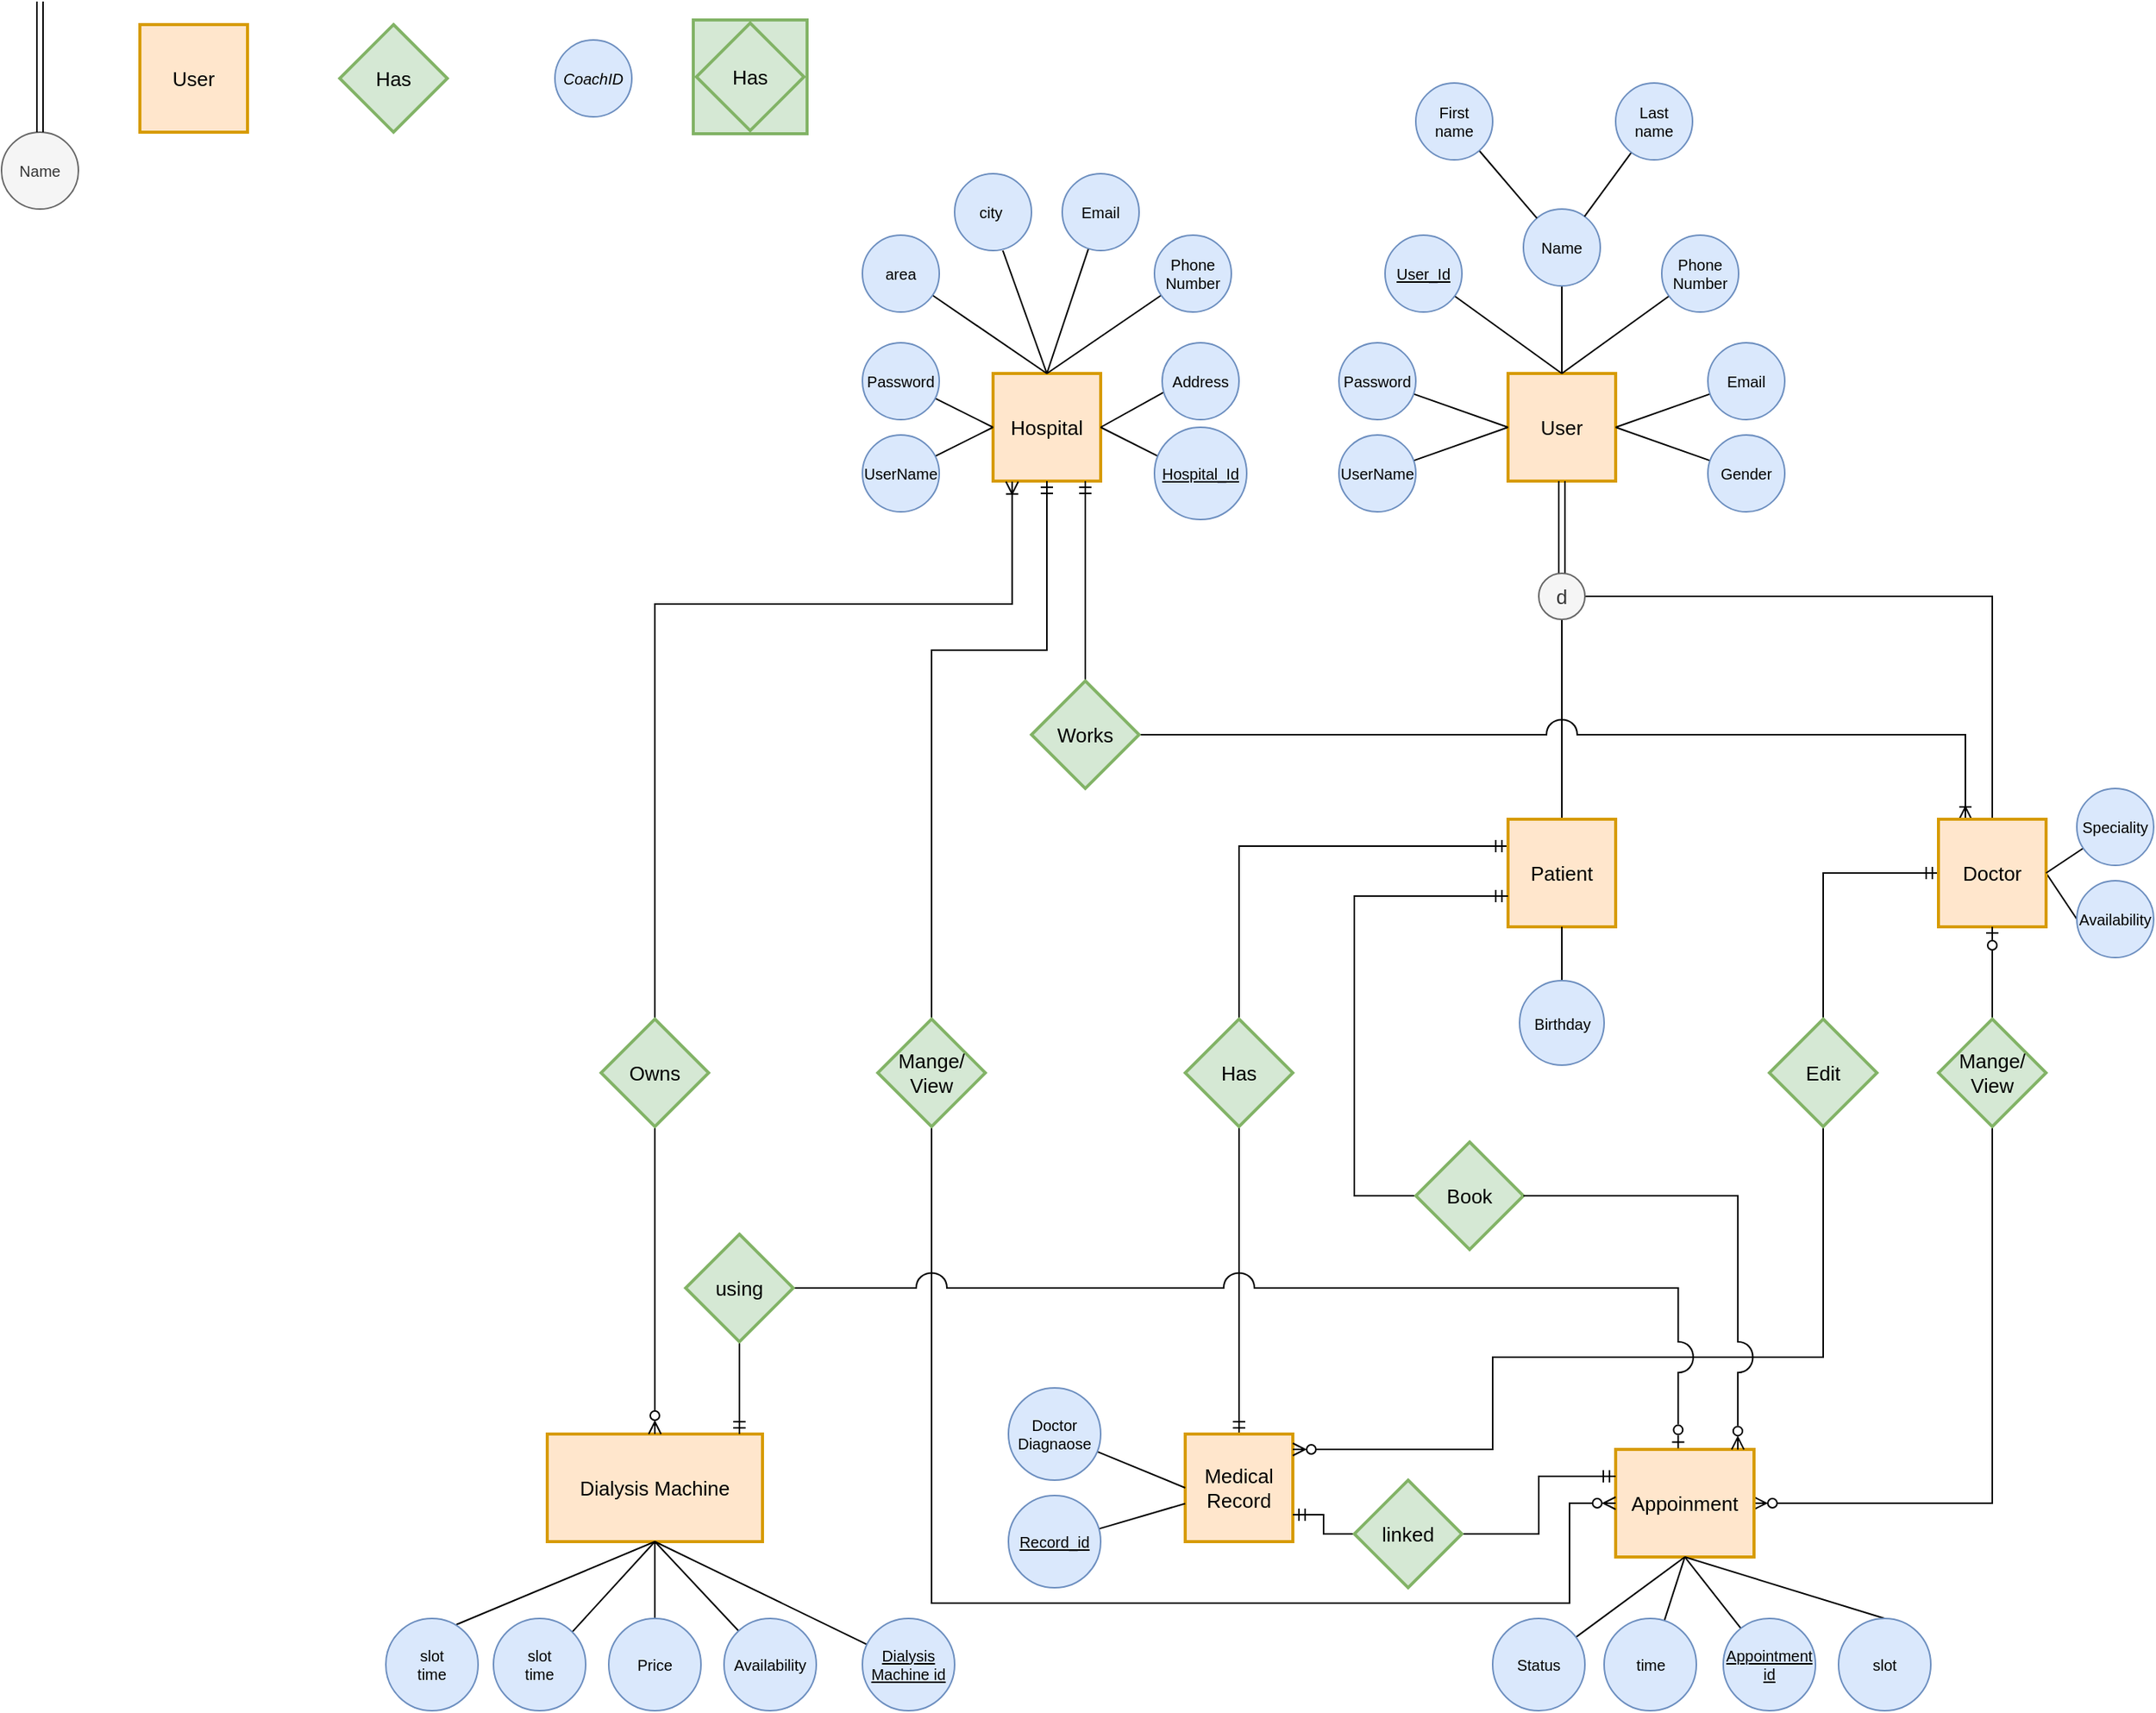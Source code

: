 <mxfile version="21.2.8" type="device">
  <diagram id="fc1f3b67-3c9b-b1b3-7705-706421d27264" name="ERD Habit Tracker app">
    <mxGraphModel dx="1322" dy="835" grid="1" gridSize="10" guides="1" tooltips="1" connect="1" arrows="1" fold="1" page="1" pageScale="1" pageWidth="850" pageHeight="1100" math="0" shadow="0">
      <root>
        <mxCell id="0" />
        <mxCell id="1" parent="0" />
        <mxCell id="j54vr8sCM3AS_-4BOwvj-5" value="Name" style="ellipse;whiteSpace=wrap;html=1;aspect=fixed;fontSize=10;fillColor=#f5f5f5;strokeColor=#666666;fontColor=#333333;" parent="1" vertex="1">
          <mxGeometry x="-830" y="103" width="50" height="50" as="geometry" />
        </mxCell>
        <mxCell id="j54vr8sCM3AS_-4BOwvj-6" value="" style="shape=link;html=1;rounded=0;exitX=0.5;exitY=1;exitDx=0;exitDy=0;" parent="1" target="j54vr8sCM3AS_-4BOwvj-5" edge="1">
          <mxGeometry relative="1" as="geometry">
            <mxPoint x="-805" y="18" as="sourcePoint" />
            <mxPoint x="-630" y="70" as="targetPoint" />
          </mxGeometry>
        </mxCell>
        <mxCell id="j54vr8sCM3AS_-4BOwvj-7" value="User" style="strokeWidth=2;whiteSpace=wrap;html=1;align=center;fontSize=13;fontFamily=Helvetica;fontColor=#000000;strokeColor=#d79b00;fillColor=#ffe6cc;" parent="1" vertex="1">
          <mxGeometry x="-740" y="33" width="70" height="70" as="geometry" />
        </mxCell>
        <mxCell id="j54vr8sCM3AS_-4BOwvj-8" value="Has" style="shape=rhombus;strokeWidth=2;fontSize=13;perimeter=rhombusPerimeter;whiteSpace=wrap;html=1;align=center;fillColor=#d5e8d4;strokeColor=#82b366;" parent="1" vertex="1">
          <mxGeometry x="-610" y="33" width="70" height="70" as="geometry" />
        </mxCell>
        <mxCell id="j54vr8sCM3AS_-4BOwvj-9" value="&lt;i&gt;CoachID&lt;/i&gt;" style="ellipse;whiteSpace=wrap;html=1;aspect=fixed;fontSize=10;fillColor=#dae8fc;strokeColor=#6c8ebf;" parent="1" vertex="1">
          <mxGeometry x="-470" y="43" width="50" height="50" as="geometry" />
        </mxCell>
        <mxCell id="j54vr8sCM3AS_-4BOwvj-12" value="" style="group" parent="1" vertex="1" connectable="0">
          <mxGeometry x="-380" y="30" width="74" height="74" as="geometry" />
        </mxCell>
        <mxCell id="j54vr8sCM3AS_-4BOwvj-13" value="Entity" style="strokeWidth=2;whiteSpace=wrap;html=1;align=center;fontSize=14;fillColor=#d5e8d4;strokeColor=#82b366;" parent="j54vr8sCM3AS_-4BOwvj-12" vertex="1">
          <mxGeometry width="74" height="74" as="geometry" />
        </mxCell>
        <mxCell id="j54vr8sCM3AS_-4BOwvj-14" value="Has" style="shape=rhombus;strokeWidth=2;fontSize=13;perimeter=rhombusPerimeter;whiteSpace=wrap;html=1;align=center;fillColor=#d5e8d4;strokeColor=#82b366;" parent="j54vr8sCM3AS_-4BOwvj-12" vertex="1">
          <mxGeometry x="2" y="2" width="70" height="70" as="geometry" />
        </mxCell>
        <mxCell id="j54vr8sCM3AS_-4BOwvj-15" value="User" style="strokeWidth=2;whiteSpace=wrap;html=1;align=center;fontSize=13;fontFamily=Helvetica;fontColor=#000000;strokeColor=#d79b00;fillColor=#ffe6cc;" parent="1" vertex="1">
          <mxGeometry x="150" y="260" width="70" height="70" as="geometry" />
        </mxCell>
        <mxCell id="j54vr8sCM3AS_-4BOwvj-18" style="rounded=0;orthogonalLoop=1;jettySize=auto;html=1;endArrow=none;endFill=0;entryX=0.5;entryY=0;entryDx=0;entryDy=0;" parent="1" source="j54vr8sCM3AS_-4BOwvj-17" target="j54vr8sCM3AS_-4BOwvj-15" edge="1">
          <mxGeometry relative="1" as="geometry" />
        </mxCell>
        <mxCell id="j54vr8sCM3AS_-4BOwvj-17" value="&lt;u&gt;User_Id&lt;/u&gt;" style="ellipse;whiteSpace=wrap;html=1;aspect=fixed;fontSize=10;fillColor=#dae8fc;strokeColor=#6c8ebf;" parent="1" vertex="1">
          <mxGeometry x="70" y="170" width="50" height="50" as="geometry" />
        </mxCell>
        <mxCell id="j54vr8sCM3AS_-4BOwvj-29" style="rounded=0;orthogonalLoop=1;jettySize=auto;html=1;endArrow=none;endFill=0;entryX=0.5;entryY=0;entryDx=0;entryDy=0;" parent="1" source="j54vr8sCM3AS_-4BOwvj-20" target="j54vr8sCM3AS_-4BOwvj-15" edge="1">
          <mxGeometry relative="1" as="geometry">
            <mxPoint x="190" y="250" as="targetPoint" />
          </mxGeometry>
        </mxCell>
        <mxCell id="j54vr8sCM3AS_-4BOwvj-20" value="Phone Number" style="ellipse;whiteSpace=wrap;html=1;aspect=fixed;fontSize=10;fillColor=#dae8fc;strokeColor=#6c8ebf;" parent="1" vertex="1">
          <mxGeometry x="250" y="170" width="50" height="50" as="geometry" />
        </mxCell>
        <mxCell id="j54vr8sCM3AS_-4BOwvj-26" style="rounded=0;orthogonalLoop=1;jettySize=auto;html=1;endArrow=none;endFill=0;" parent="1" source="j54vr8sCM3AS_-4BOwvj-22" target="j54vr8sCM3AS_-4BOwvj-15" edge="1">
          <mxGeometry relative="1" as="geometry" />
        </mxCell>
        <mxCell id="j54vr8sCM3AS_-4BOwvj-22" value="Name" style="ellipse;whiteSpace=wrap;html=1;aspect=fixed;fontSize=10;fillColor=#dae8fc;strokeColor=#6c8ebf;" parent="1" vertex="1">
          <mxGeometry x="160" y="153" width="50" height="50" as="geometry" />
        </mxCell>
        <mxCell id="j54vr8sCM3AS_-4BOwvj-27" style="rounded=0;orthogonalLoop=1;jettySize=auto;html=1;endArrow=none;endFill=0;" parent="1" source="j54vr8sCM3AS_-4BOwvj-24" target="j54vr8sCM3AS_-4BOwvj-22" edge="1">
          <mxGeometry relative="1" as="geometry" />
        </mxCell>
        <mxCell id="j54vr8sCM3AS_-4BOwvj-24" value="Last&lt;br&gt;name" style="ellipse;whiteSpace=wrap;html=1;aspect=fixed;fontSize=10;fillColor=#dae8fc;strokeColor=#6c8ebf;" parent="1" vertex="1">
          <mxGeometry x="220" y="71" width="50" height="50" as="geometry" />
        </mxCell>
        <mxCell id="j54vr8sCM3AS_-4BOwvj-28" style="rounded=0;orthogonalLoop=1;jettySize=auto;html=1;endArrow=none;endFill=0;" parent="1" source="j54vr8sCM3AS_-4BOwvj-25" target="j54vr8sCM3AS_-4BOwvj-22" edge="1">
          <mxGeometry relative="1" as="geometry" />
        </mxCell>
        <mxCell id="j54vr8sCM3AS_-4BOwvj-25" value="First &lt;br&gt;name" style="ellipse;whiteSpace=wrap;html=1;aspect=fixed;fontSize=10;fillColor=#dae8fc;strokeColor=#6c8ebf;" parent="1" vertex="1">
          <mxGeometry x="90" y="71" width="50" height="50" as="geometry" />
        </mxCell>
        <mxCell id="j54vr8sCM3AS_-4BOwvj-30" style="rounded=0;orthogonalLoop=1;jettySize=auto;html=1;endArrow=none;endFill=0;entryX=1;entryY=0.5;entryDx=0;entryDy=0;" parent="1" source="j54vr8sCM3AS_-4BOwvj-31" target="j54vr8sCM3AS_-4BOwvj-15" edge="1">
          <mxGeometry relative="1" as="geometry">
            <mxPoint x="227" y="270" as="targetPoint" />
          </mxGeometry>
        </mxCell>
        <mxCell id="j54vr8sCM3AS_-4BOwvj-31" value="Email" style="ellipse;whiteSpace=wrap;html=1;aspect=fixed;fontSize=10;fillColor=#dae8fc;strokeColor=#6c8ebf;" parent="1" vertex="1">
          <mxGeometry x="280" y="240" width="50" height="50" as="geometry" />
        </mxCell>
        <mxCell id="j54vr8sCM3AS_-4BOwvj-33" style="edgeStyle=orthogonalEdgeStyle;rounded=0;orthogonalLoop=1;jettySize=auto;html=1;endArrow=none;endFill=0;shape=link;" parent="1" source="j54vr8sCM3AS_-4BOwvj-32" target="j54vr8sCM3AS_-4BOwvj-15" edge="1">
          <mxGeometry relative="1" as="geometry" />
        </mxCell>
        <mxCell id="j54vr8sCM3AS_-4BOwvj-41" style="edgeStyle=orthogonalEdgeStyle;rounded=0;orthogonalLoop=1;jettySize=auto;html=1;entryX=0.5;entryY=0;entryDx=0;entryDy=0;endArrow=none;endFill=0;" parent="1" source="j54vr8sCM3AS_-4BOwvj-32" target="j54vr8sCM3AS_-4BOwvj-36" edge="1">
          <mxGeometry relative="1" as="geometry" />
        </mxCell>
        <mxCell id="j54vr8sCM3AS_-4BOwvj-42" style="edgeStyle=orthogonalEdgeStyle;rounded=0;orthogonalLoop=1;jettySize=auto;html=1;entryX=0.5;entryY=0;entryDx=0;entryDy=0;endArrow=none;endFill=0;" parent="1" source="j54vr8sCM3AS_-4BOwvj-32" target="j54vr8sCM3AS_-4BOwvj-35" edge="1">
          <mxGeometry relative="1" as="geometry" />
        </mxCell>
        <mxCell id="j54vr8sCM3AS_-4BOwvj-32" value="&lt;font style=&quot;font-size: 13px;&quot;&gt;d&lt;/font&gt;" style="ellipse;whiteSpace=wrap;html=1;aspect=fixed;fontSize=10;fillColor=#f5f5f5;strokeColor=#666666;fontColor=#333333;" parent="1" vertex="1">
          <mxGeometry x="170" y="390" width="30" height="30" as="geometry" />
        </mxCell>
        <mxCell id="j54vr8sCM3AS_-4BOwvj-34" value="Hospital" style="strokeWidth=2;whiteSpace=wrap;html=1;align=center;fontSize=13;fontFamily=Helvetica;fontColor=#000000;strokeColor=#d79b00;fillColor=#ffe6cc;" parent="1" vertex="1">
          <mxGeometry x="-185" y="260" width="70" height="70" as="geometry" />
        </mxCell>
        <mxCell id="j54vr8sCM3AS_-4BOwvj-123" style="edgeStyle=orthogonalEdgeStyle;rounded=0;orthogonalLoop=1;jettySize=auto;html=1;entryX=0.5;entryY=0;entryDx=0;entryDy=0;endArrow=none;endFill=0;startArrow=ERmandOne;startFill=0;" parent="1" source="j54vr8sCM3AS_-4BOwvj-35" target="j54vr8sCM3AS_-4BOwvj-119" edge="1">
          <mxGeometry relative="1" as="geometry" />
        </mxCell>
        <mxCell id="j54vr8sCM3AS_-4BOwvj-141" style="edgeStyle=orthogonalEdgeStyle;rounded=0;orthogonalLoop=1;jettySize=auto;html=1;exitX=0.25;exitY=0;exitDx=0;exitDy=0;entryX=1;entryY=0.5;entryDx=0;entryDy=0;endArrow=none;endFill=0;startArrow=ERoneToMany;startFill=0;jumpSize=20;jumpStyle=arc;" parent="1" source="j54vr8sCM3AS_-4BOwvj-35" target="j54vr8sCM3AS_-4BOwvj-129" edge="1">
          <mxGeometry relative="1" as="geometry">
            <mxPoint x="-240" y="505" as="targetPoint" />
            <Array as="points">
              <mxPoint x="448" y="495" />
            </Array>
          </mxGeometry>
        </mxCell>
        <mxCell id="EyjTof-p0_s5qoq8Op2--2" style="rounded=0;orthogonalLoop=1;jettySize=auto;html=1;exitX=1;exitY=0.5;exitDx=0;exitDy=0;entryX=0;entryY=0.5;entryDx=0;entryDy=0;endArrow=none;endFill=0;" edge="1" parent="1" source="j54vr8sCM3AS_-4BOwvj-35" target="EyjTof-p0_s5qoq8Op2--1">
          <mxGeometry relative="1" as="geometry" />
        </mxCell>
        <mxCell id="j54vr8sCM3AS_-4BOwvj-35" value="Doctor" style="strokeWidth=2;whiteSpace=wrap;html=1;align=center;fontSize=13;fontFamily=Helvetica;fontColor=#000000;strokeColor=#d79b00;fillColor=#ffe6cc;" parent="1" vertex="1">
          <mxGeometry x="430" y="550" width="70" height="70" as="geometry" />
        </mxCell>
        <mxCell id="j54vr8sCM3AS_-4BOwvj-76" style="edgeStyle=orthogonalEdgeStyle;rounded=0;orthogonalLoop=1;jettySize=auto;html=1;entryX=0.5;entryY=0;entryDx=0;entryDy=0;startArrow=ERmandOne;startFill=0;endArrow=none;endFill=0;jumpSize=9;exitX=0;exitY=0.25;exitDx=0;exitDy=0;" parent="1" source="j54vr8sCM3AS_-4BOwvj-36" target="j54vr8sCM3AS_-4BOwvj-62" edge="1">
          <mxGeometry relative="1" as="geometry" />
        </mxCell>
        <mxCell id="j54vr8sCM3AS_-4BOwvj-36" value="Patient" style="strokeWidth=2;whiteSpace=wrap;html=1;align=center;fontSize=13;fontFamily=Helvetica;fontColor=#000000;strokeColor=#d79b00;fillColor=#ffe6cc;" parent="1" vertex="1">
          <mxGeometry x="150" y="550" width="70" height="70" as="geometry" />
        </mxCell>
        <mxCell id="GgUCLowPB-rWNKc8fll5-7" style="rounded=0;orthogonalLoop=1;jettySize=auto;html=1;entryX=1;entryY=0.5;entryDx=0;entryDy=0;endArrow=none;endFill=0;" parent="1" target="j54vr8sCM3AS_-4BOwvj-34" edge="1">
          <mxGeometry relative="1" as="geometry">
            <mxPoint x="-77.431" y="313.962" as="sourcePoint" />
          </mxGeometry>
        </mxCell>
        <mxCell id="GgUCLowPB-rWNKc8fll5-8" style="rounded=0;orthogonalLoop=1;jettySize=auto;html=1;entryX=1;entryY=0.5;entryDx=0;entryDy=0;endArrow=none;endFill=0;exitX=0.1;exitY=0.6;exitDx=0;exitDy=0;exitPerimeter=0;" parent="1" source="kqjBh0B1r9YaiWJz7lT--20" target="j54vr8sCM3AS_-4BOwvj-34" edge="1">
          <mxGeometry relative="1" as="geometry">
            <mxPoint x="-81.047" y="274.884" as="sourcePoint" />
          </mxGeometry>
        </mxCell>
        <mxCell id="j54vr8sCM3AS_-4BOwvj-53" style="rounded=0;orthogonalLoop=1;jettySize=auto;html=1;entryX=0.5;entryY=1;entryDx=0;entryDy=0;endArrow=none;endFill=0;" parent="1" source="j54vr8sCM3AS_-4BOwvj-49" target="j54vr8sCM3AS_-4BOwvj-36" edge="1">
          <mxGeometry relative="1" as="geometry" />
        </mxCell>
        <mxCell id="j54vr8sCM3AS_-4BOwvj-49" value="Birthday" style="ellipse;whiteSpace=wrap;html=1;aspect=fixed;fontSize=10;fillColor=#dae8fc;strokeColor=#6c8ebf;" parent="1" vertex="1">
          <mxGeometry x="157.5" y="655" width="55" height="55" as="geometry" />
        </mxCell>
        <mxCell id="j54vr8sCM3AS_-4BOwvj-58" style="rounded=0;orthogonalLoop=1;jettySize=auto;html=1;entryX=1;entryY=0.5;entryDx=0;entryDy=0;endArrow=none;endFill=0;" parent="1" source="j54vr8sCM3AS_-4BOwvj-57" target="j54vr8sCM3AS_-4BOwvj-35" edge="1">
          <mxGeometry relative="1" as="geometry" />
        </mxCell>
        <mxCell id="j54vr8sCM3AS_-4BOwvj-57" value="Speciality" style="ellipse;whiteSpace=wrap;html=1;aspect=fixed;fontSize=10;fillColor=#dae8fc;strokeColor=#6c8ebf;" parent="1" vertex="1">
          <mxGeometry x="520" y="530" width="50" height="50" as="geometry" />
        </mxCell>
        <mxCell id="j54vr8sCM3AS_-4BOwvj-68" style="edgeStyle=orthogonalEdgeStyle;rounded=0;orthogonalLoop=1;jettySize=auto;html=1;entryX=0.5;entryY=0;entryDx=0;entryDy=0;startArrow=none;startFill=0;endArrow=ERmandOne;endFill=0;" parent="1" source="j54vr8sCM3AS_-4BOwvj-62" target="j54vr8sCM3AS_-4BOwvj-63" edge="1">
          <mxGeometry relative="1" as="geometry" />
        </mxCell>
        <mxCell id="j54vr8sCM3AS_-4BOwvj-62" value="Has" style="shape=rhombus;strokeWidth=2;fontSize=13;perimeter=rhombusPerimeter;whiteSpace=wrap;html=1;align=center;fillColor=#d5e8d4;strokeColor=#82b366;" parent="1" vertex="1">
          <mxGeometry x="-60" y="680" width="70" height="70" as="geometry" />
        </mxCell>
        <mxCell id="j54vr8sCM3AS_-4BOwvj-63" value="Medical Record" style="strokeWidth=2;whiteSpace=wrap;html=1;align=center;fontSize=13;fontFamily=Helvetica;fontColor=#000000;strokeColor=#d79b00;fillColor=#ffe6cc;" parent="1" vertex="1">
          <mxGeometry x="-60" y="950" width="70" height="70" as="geometry" />
        </mxCell>
        <mxCell id="j54vr8sCM3AS_-4BOwvj-81" style="rounded=0;orthogonalLoop=1;jettySize=auto;html=1;endArrow=none;endFill=0;" parent="1" source="j54vr8sCM3AS_-4BOwvj-78" target="j54vr8sCM3AS_-4BOwvj-63" edge="1">
          <mxGeometry relative="1" as="geometry" />
        </mxCell>
        <mxCell id="j54vr8sCM3AS_-4BOwvj-78" value="&lt;u&gt;Record_id&lt;/u&gt;" style="ellipse;whiteSpace=wrap;html=1;aspect=fixed;fontSize=10;fillColor=#dae8fc;strokeColor=#6c8ebf;" parent="1" vertex="1">
          <mxGeometry x="-175" y="990" width="60" height="60" as="geometry" />
        </mxCell>
        <mxCell id="j54vr8sCM3AS_-4BOwvj-86" style="edgeStyle=orthogonalEdgeStyle;rounded=0;orthogonalLoop=1;jettySize=auto;html=1;entryX=0.5;entryY=1;entryDx=0;entryDy=0;endArrow=ERzeroToOne;endFill=0;" parent="1" source="j54vr8sCM3AS_-4BOwvj-84" target="j54vr8sCM3AS_-4BOwvj-35" edge="1">
          <mxGeometry relative="1" as="geometry" />
        </mxCell>
        <mxCell id="j54vr8sCM3AS_-4BOwvj-127" style="edgeStyle=orthogonalEdgeStyle;rounded=0;orthogonalLoop=1;jettySize=auto;html=1;entryX=1;entryY=0.5;entryDx=0;entryDy=0;endArrow=ERzeroToMany;endFill=0;" parent="1" source="j54vr8sCM3AS_-4BOwvj-84" target="j54vr8sCM3AS_-4BOwvj-94" edge="1">
          <mxGeometry relative="1" as="geometry">
            <mxPoint x="465" y="1020" as="targetPoint" />
            <Array as="points">
              <mxPoint x="465" y="995" />
            </Array>
          </mxGeometry>
        </mxCell>
        <mxCell id="j54vr8sCM3AS_-4BOwvj-84" value="Mange/&lt;br&gt;View" style="shape=rhombus;strokeWidth=2;fontSize=13;perimeter=rhombusPerimeter;whiteSpace=wrap;html=1;align=center;fillColor=#d5e8d4;strokeColor=#82b366;" parent="1" vertex="1">
          <mxGeometry x="430" y="680" width="70" height="70" as="geometry" />
        </mxCell>
        <mxCell id="j54vr8sCM3AS_-4BOwvj-90" style="edgeStyle=orthogonalEdgeStyle;rounded=0;orthogonalLoop=1;jettySize=auto;html=1;entryX=0;entryY=0.714;entryDx=0;entryDy=0;entryPerimeter=0;endArrow=ERmandOne;endFill=0;exitX=0;exitY=0.5;exitDx=0;exitDy=0;" parent="1" source="j54vr8sCM3AS_-4BOwvj-88" target="j54vr8sCM3AS_-4BOwvj-36" edge="1">
          <mxGeometry relative="1" as="geometry">
            <mxPoint x="40" y="600" as="targetPoint" />
            <Array as="points">
              <mxPoint x="50" y="795" />
              <mxPoint x="50" y="600" />
            </Array>
          </mxGeometry>
        </mxCell>
        <mxCell id="j54vr8sCM3AS_-4BOwvj-88" value="Book" style="shape=rhombus;strokeWidth=2;fontSize=13;perimeter=rhombusPerimeter;whiteSpace=wrap;html=1;align=center;fillColor=#d5e8d4;strokeColor=#82b366;" parent="1" vertex="1">
          <mxGeometry x="90" y="760" width="70" height="70" as="geometry" />
        </mxCell>
        <mxCell id="j54vr8sCM3AS_-4BOwvj-94" value="Appoinment" style="strokeWidth=2;whiteSpace=wrap;html=1;align=center;fontSize=13;fontFamily=Helvetica;fontColor=#000000;strokeColor=#d79b00;fillColor=#ffe6cc;" parent="1" vertex="1">
          <mxGeometry x="220" y="960" width="90" height="70" as="geometry" />
        </mxCell>
        <mxCell id="j54vr8sCM3AS_-4BOwvj-105" style="rounded=0;orthogonalLoop=1;jettySize=auto;html=1;entryX=0.5;entryY=1;entryDx=0;entryDy=0;endArrow=none;endFill=0;" parent="1" source="j54vr8sCM3AS_-4BOwvj-95" target="j54vr8sCM3AS_-4BOwvj-94" edge="1">
          <mxGeometry relative="1" as="geometry" />
        </mxCell>
        <mxCell id="j54vr8sCM3AS_-4BOwvj-95" value="Status" style="ellipse;whiteSpace=wrap;html=1;aspect=fixed;fontSize=10;fillColor=#dae8fc;strokeColor=#6c8ebf;" parent="1" vertex="1">
          <mxGeometry x="140" y="1070" width="60" height="60" as="geometry" />
        </mxCell>
        <mxCell id="j54vr8sCM3AS_-4BOwvj-104" style="rounded=0;orthogonalLoop=1;jettySize=auto;html=1;endArrow=none;endFill=0;entryX=0.5;entryY=1;entryDx=0;entryDy=0;" parent="1" source="j54vr8sCM3AS_-4BOwvj-99" target="j54vr8sCM3AS_-4BOwvj-94" edge="1">
          <mxGeometry relative="1" as="geometry" />
        </mxCell>
        <mxCell id="j54vr8sCM3AS_-4BOwvj-99" value="time" style="ellipse;whiteSpace=wrap;html=1;aspect=fixed;fontSize=10;fillColor=#dae8fc;strokeColor=#6c8ebf;" parent="1" vertex="1">
          <mxGeometry x="212.5" y="1070" width="60" height="60" as="geometry" />
        </mxCell>
        <mxCell id="j54vr8sCM3AS_-4BOwvj-103" style="rounded=0;orthogonalLoop=1;jettySize=auto;html=1;entryX=0.5;entryY=1;entryDx=0;entryDy=0;endArrow=none;endFill=0;" parent="1" source="j54vr8sCM3AS_-4BOwvj-100" target="j54vr8sCM3AS_-4BOwvj-94" edge="1">
          <mxGeometry relative="1" as="geometry" />
        </mxCell>
        <mxCell id="j54vr8sCM3AS_-4BOwvj-100" value="&lt;u&gt;Appointment&lt;br&gt;id&lt;/u&gt;" style="ellipse;whiteSpace=wrap;html=1;aspect=fixed;fontSize=10;fillColor=#dae8fc;strokeColor=#6c8ebf;" parent="1" vertex="1">
          <mxGeometry x="290" y="1070" width="60" height="60" as="geometry" />
        </mxCell>
        <mxCell id="j54vr8sCM3AS_-4BOwvj-106" value="Dialysis Machine" style="strokeWidth=2;whiteSpace=wrap;html=1;align=center;fontSize=13;fontFamily=Helvetica;fontColor=#000000;strokeColor=#d79b00;fillColor=#ffe6cc;" parent="1" vertex="1">
          <mxGeometry x="-475" y="950" width="140" height="70" as="geometry" />
        </mxCell>
        <mxCell id="j54vr8sCM3AS_-4BOwvj-108" style="edgeStyle=orthogonalEdgeStyle;rounded=0;orthogonalLoop=1;jettySize=auto;html=1;endArrow=ERoneToMany;endFill=0;elbow=vertical;entryX=0.177;entryY=1.005;entryDx=0;entryDy=0;exitX=0.5;exitY=0;exitDx=0;exitDy=0;entryPerimeter=0;" parent="1" source="j54vr8sCM3AS_-4BOwvj-107" target="j54vr8sCM3AS_-4BOwvj-34" edge="1">
          <mxGeometry relative="1" as="geometry">
            <Array as="points">
              <mxPoint x="-405" y="410" />
              <mxPoint x="-173" y="410" />
            </Array>
            <mxPoint x="-220" y="295" as="targetPoint" />
            <mxPoint x="-410" y="570" as="sourcePoint" />
          </mxGeometry>
        </mxCell>
        <mxCell id="j54vr8sCM3AS_-4BOwvj-109" style="edgeStyle=orthogonalEdgeStyle;rounded=0;orthogonalLoop=1;jettySize=auto;html=1;endArrow=ERzeroToMany;endFill=0;" parent="1" source="j54vr8sCM3AS_-4BOwvj-107" target="j54vr8sCM3AS_-4BOwvj-106" edge="1">
          <mxGeometry relative="1" as="geometry" />
        </mxCell>
        <mxCell id="j54vr8sCM3AS_-4BOwvj-107" value="Owns" style="shape=rhombus;strokeWidth=2;fontSize=13;perimeter=rhombusPerimeter;whiteSpace=wrap;html=1;align=center;fillColor=#d5e8d4;strokeColor=#82b366;" parent="1" vertex="1">
          <mxGeometry x="-440" y="680" width="70" height="70" as="geometry" />
        </mxCell>
        <mxCell id="j54vr8sCM3AS_-4BOwvj-115" style="rounded=0;orthogonalLoop=1;jettySize=auto;html=1;entryX=0.5;entryY=1;entryDx=0;entryDy=0;endArrow=none;endFill=0;" parent="1" source="j54vr8sCM3AS_-4BOwvj-110" target="j54vr8sCM3AS_-4BOwvj-106" edge="1">
          <mxGeometry relative="1" as="geometry" />
        </mxCell>
        <mxCell id="j54vr8sCM3AS_-4BOwvj-110" value="Price" style="ellipse;whiteSpace=wrap;html=1;aspect=fixed;fontSize=10;fillColor=#dae8fc;strokeColor=#6c8ebf;" parent="1" vertex="1">
          <mxGeometry x="-435" y="1070" width="60" height="60" as="geometry" />
        </mxCell>
        <mxCell id="j54vr8sCM3AS_-4BOwvj-116" style="rounded=0;orthogonalLoop=1;jettySize=auto;html=1;entryX=0.5;entryY=1;entryDx=0;entryDy=0;endArrow=none;endFill=0;" parent="1" source="j54vr8sCM3AS_-4BOwvj-111" target="j54vr8sCM3AS_-4BOwvj-106" edge="1">
          <mxGeometry relative="1" as="geometry" />
        </mxCell>
        <mxCell id="j54vr8sCM3AS_-4BOwvj-111" value="Availability" style="ellipse;whiteSpace=wrap;html=1;aspect=fixed;fontSize=10;fillColor=#dae8fc;strokeColor=#6c8ebf;" parent="1" vertex="1">
          <mxGeometry x="-360" y="1070" width="60" height="60" as="geometry" />
        </mxCell>
        <mxCell id="j54vr8sCM3AS_-4BOwvj-117" style="rounded=0;orthogonalLoop=1;jettySize=auto;html=1;entryX=0.5;entryY=1;entryDx=0;entryDy=0;endArrow=none;endFill=0;" parent="1" source="j54vr8sCM3AS_-4BOwvj-113" target="j54vr8sCM3AS_-4BOwvj-106" edge="1">
          <mxGeometry relative="1" as="geometry" />
        </mxCell>
        <mxCell id="j54vr8sCM3AS_-4BOwvj-113" value="&lt;u&gt;Dialysis&lt;br&gt;Machine id&lt;/u&gt;" style="ellipse;whiteSpace=wrap;html=1;aspect=fixed;fontSize=10;fillColor=#dae8fc;strokeColor=#6c8ebf;" parent="1" vertex="1">
          <mxGeometry x="-270" y="1070" width="60" height="60" as="geometry" />
        </mxCell>
        <mxCell id="j54vr8sCM3AS_-4BOwvj-125" style="edgeStyle=orthogonalEdgeStyle;rounded=0;orthogonalLoop=1;jettySize=auto;html=1;jumpStyle=arc;jumpSize=20;endArrow=ERzeroToMany;endFill=0;" parent="1" source="j54vr8sCM3AS_-4BOwvj-119" target="j54vr8sCM3AS_-4BOwvj-63" edge="1">
          <mxGeometry relative="1" as="geometry">
            <Array as="points">
              <mxPoint x="355" y="900" />
              <mxPoint x="140" y="900" />
              <mxPoint x="140" y="960" />
            </Array>
          </mxGeometry>
        </mxCell>
        <mxCell id="j54vr8sCM3AS_-4BOwvj-119" value="Edit" style="shape=rhombus;strokeWidth=2;fontSize=13;perimeter=rhombusPerimeter;whiteSpace=wrap;html=1;align=center;fillColor=#d5e8d4;strokeColor=#82b366;" parent="1" vertex="1">
          <mxGeometry x="320" y="680" width="70" height="70" as="geometry" />
        </mxCell>
        <mxCell id="GgUCLowPB-rWNKc8fll5-6" style="edgeStyle=orthogonalEdgeStyle;rounded=0;orthogonalLoop=1;jettySize=auto;html=1;endArrow=ERmandOne;endFill=0;" parent="1" source="j54vr8sCM3AS_-4BOwvj-129" edge="1">
          <mxGeometry relative="1" as="geometry">
            <mxPoint x="-125" y="330" as="targetPoint" />
          </mxGeometry>
        </mxCell>
        <mxCell id="j54vr8sCM3AS_-4BOwvj-129" value="Works" style="shape=rhombus;strokeWidth=2;fontSize=13;perimeter=rhombusPerimeter;whiteSpace=wrap;html=1;align=center;fillColor=#d5e8d4;strokeColor=#82b366;" parent="1" vertex="1">
          <mxGeometry x="-160" y="460" width="70" height="70" as="geometry" />
        </mxCell>
        <mxCell id="GgUCLowPB-rWNKc8fll5-11" style="rounded=0;orthogonalLoop=1;jettySize=auto;html=1;entryX=0.5;entryY=0;entryDx=0;entryDy=0;endArrow=none;endFill=0;" parent="1" source="GgUCLowPB-rWNKc8fll5-9" target="j54vr8sCM3AS_-4BOwvj-34" edge="1">
          <mxGeometry relative="1" as="geometry" />
        </mxCell>
        <mxCell id="GgUCLowPB-rWNKc8fll5-9" value="Phone Number" style="ellipse;whiteSpace=wrap;html=1;aspect=fixed;fontSize=10;fillColor=#dae8fc;strokeColor=#6c8ebf;" parent="1" vertex="1">
          <mxGeometry x="-80" y="170" width="50" height="50" as="geometry" />
        </mxCell>
        <mxCell id="GgUCLowPB-rWNKc8fll5-12" style="rounded=0;orthogonalLoop=1;jettySize=auto;html=1;entryX=0.5;entryY=0;entryDx=0;entryDy=0;endArrow=none;endFill=0;" parent="1" source="GgUCLowPB-rWNKc8fll5-10" target="j54vr8sCM3AS_-4BOwvj-34" edge="1">
          <mxGeometry relative="1" as="geometry" />
        </mxCell>
        <mxCell id="GgUCLowPB-rWNKc8fll5-10" value="Email" style="ellipse;whiteSpace=wrap;html=1;aspect=fixed;fontSize=10;fillColor=#dae8fc;strokeColor=#6c8ebf;" parent="1" vertex="1">
          <mxGeometry x="-140" y="130" width="50" height="50" as="geometry" />
        </mxCell>
        <mxCell id="oXZRPyXRySQb0t9vhp2k-3" style="edgeStyle=orthogonalEdgeStyle;rounded=0;orthogonalLoop=1;jettySize=auto;html=1;exitX=0.5;exitY=1;exitDx=0;exitDy=0;entryX=0;entryY=0.5;entryDx=0;entryDy=0;endArrow=ERzeroToMany;endFill=0;" parent="1" source="oXZRPyXRySQb0t9vhp2k-1" target="j54vr8sCM3AS_-4BOwvj-94" edge="1">
          <mxGeometry relative="1" as="geometry">
            <Array as="points">
              <mxPoint x="-225" y="1060" />
              <mxPoint x="190" y="1060" />
              <mxPoint x="190" y="995" />
            </Array>
          </mxGeometry>
        </mxCell>
        <mxCell id="kqjBh0B1r9YaiWJz7lT--18" style="edgeStyle=orthogonalEdgeStyle;rounded=0;orthogonalLoop=1;jettySize=auto;html=1;exitX=0.5;exitY=0;exitDx=0;exitDy=0;entryX=0.5;entryY=1;entryDx=0;entryDy=0;endArrow=ERmandOne;endFill=0;" parent="1" source="oXZRPyXRySQb0t9vhp2k-1" target="j54vr8sCM3AS_-4BOwvj-34" edge="1">
          <mxGeometry relative="1" as="geometry">
            <Array as="points">
              <mxPoint x="-225" y="440" />
              <mxPoint x="-150" y="440" />
            </Array>
          </mxGeometry>
        </mxCell>
        <mxCell id="oXZRPyXRySQb0t9vhp2k-1" value="Mange/&lt;br style=&quot;border-color: var(--border-color);&quot;&gt;View" style="shape=rhombus;strokeWidth=2;fontSize=13;perimeter=rhombusPerimeter;whiteSpace=wrap;html=1;align=center;fillColor=#d5e8d4;strokeColor=#82b366;" parent="1" vertex="1">
          <mxGeometry x="-260" y="680" width="70" height="70" as="geometry" />
        </mxCell>
        <mxCell id="oXZRPyXRySQb0t9vhp2k-5" style="edgeStyle=orthogonalEdgeStyle;rounded=0;orthogonalLoop=1;jettySize=auto;html=1;entryX=1;entryY=0.75;entryDx=0;entryDy=0;endArrow=ERmandOne;endFill=0;" parent="1" source="oXZRPyXRySQb0t9vhp2k-4" target="j54vr8sCM3AS_-4BOwvj-63" edge="1">
          <mxGeometry relative="1" as="geometry" />
        </mxCell>
        <mxCell id="oXZRPyXRySQb0t9vhp2k-6" style="edgeStyle=orthogonalEdgeStyle;rounded=0;orthogonalLoop=1;jettySize=auto;html=1;entryX=0;entryY=0.25;entryDx=0;entryDy=0;jumpStyle=none;jumpSize=17;endArrow=ERmandOne;endFill=0;" parent="1" source="oXZRPyXRySQb0t9vhp2k-4" target="j54vr8sCM3AS_-4BOwvj-94" edge="1">
          <mxGeometry relative="1" as="geometry" />
        </mxCell>
        <mxCell id="oXZRPyXRySQb0t9vhp2k-4" value="linked" style="shape=rhombus;strokeWidth=2;fontSize=13;perimeter=rhombusPerimeter;whiteSpace=wrap;html=1;align=center;fillColor=#d5e8d4;strokeColor=#82b366;" parent="1" vertex="1">
          <mxGeometry x="50" y="980" width="70" height="70" as="geometry" />
        </mxCell>
        <mxCell id="kqjBh0B1r9YaiWJz7lT--10" style="edgeStyle=orthogonalEdgeStyle;rounded=0;orthogonalLoop=1;jettySize=auto;html=1;entryX=0.893;entryY=0;entryDx=0;entryDy=0;entryPerimeter=0;endArrow=ERmandOne;endFill=0;" parent="1" source="M6CIClV-1CO_GCqlJLZ7-1" target="j54vr8sCM3AS_-4BOwvj-106" edge="1">
          <mxGeometry relative="1" as="geometry" />
        </mxCell>
        <mxCell id="kqjBh0B1r9YaiWJz7lT--11" style="edgeStyle=orthogonalEdgeStyle;rounded=0;orthogonalLoop=1;jettySize=auto;html=1;entryX=0.452;entryY=-0.01;entryDx=0;entryDy=0;entryPerimeter=0;endArrow=ERzeroToOne;endFill=0;jumpStyle=arc;jumpSize=20;" parent="1" source="M6CIClV-1CO_GCqlJLZ7-1" target="j54vr8sCM3AS_-4BOwvj-94" edge="1">
          <mxGeometry relative="1" as="geometry" />
        </mxCell>
        <mxCell id="M6CIClV-1CO_GCqlJLZ7-1" value="using" style="shape=rhombus;strokeWidth=2;fontSize=13;perimeter=rhombusPerimeter;whiteSpace=wrap;html=1;align=center;fillColor=#d5e8d4;strokeColor=#82b366;" parent="1" vertex="1">
          <mxGeometry x="-385" y="820" width="70" height="70" as="geometry" />
        </mxCell>
        <mxCell id="NIKDauTSCPBSn45b-ndQ-4" style="rounded=0;orthogonalLoop=1;jettySize=auto;html=1;endArrow=none;endFill=0;entryX=1;entryY=0.5;entryDx=0;entryDy=0;" parent="1" source="NIKDauTSCPBSn45b-ndQ-3" target="j54vr8sCM3AS_-4BOwvj-15" edge="1">
          <mxGeometry relative="1" as="geometry" />
        </mxCell>
        <mxCell id="NIKDauTSCPBSn45b-ndQ-3" value="Gender" style="ellipse;whiteSpace=wrap;html=1;aspect=fixed;fontSize=10;fillColor=#dae8fc;strokeColor=#6c8ebf;" parent="1" vertex="1">
          <mxGeometry x="280" y="300" width="50" height="50" as="geometry" />
        </mxCell>
        <mxCell id="NIKDauTSCPBSn45b-ndQ-6" style="rounded=0;orthogonalLoop=1;jettySize=auto;html=1;endArrow=none;endFill=0;entryX=0;entryY=0.5;entryDx=0;entryDy=0;" parent="1" source="NIKDauTSCPBSn45b-ndQ-5" target="j54vr8sCM3AS_-4BOwvj-15" edge="1">
          <mxGeometry relative="1" as="geometry" />
        </mxCell>
        <mxCell id="NIKDauTSCPBSn45b-ndQ-5" value="Password" style="ellipse;whiteSpace=wrap;html=1;aspect=fixed;fontSize=10;fillColor=#dae8fc;strokeColor=#6c8ebf;" parent="1" vertex="1">
          <mxGeometry x="40" y="240" width="50" height="50" as="geometry" />
        </mxCell>
        <mxCell id="NIKDauTSCPBSn45b-ndQ-8" style="rounded=0;orthogonalLoop=1;jettySize=auto;html=1;entryX=0;entryY=0.5;entryDx=0;entryDy=0;endArrow=none;endFill=0;" parent="1" source="NIKDauTSCPBSn45b-ndQ-7" target="j54vr8sCM3AS_-4BOwvj-15" edge="1">
          <mxGeometry relative="1" as="geometry" />
        </mxCell>
        <mxCell id="NIKDauTSCPBSn45b-ndQ-7" value="UserName" style="ellipse;whiteSpace=wrap;html=1;aspect=fixed;fontSize=10;fillColor=#dae8fc;strokeColor=#6c8ebf;" parent="1" vertex="1">
          <mxGeometry x="40" y="300" width="50" height="50" as="geometry" />
        </mxCell>
        <mxCell id="kqjBh0B1r9YaiWJz7lT--2" style="rounded=0;orthogonalLoop=1;jettySize=auto;html=1;entryX=0.5;entryY=0;entryDx=0;entryDy=0;endArrow=none;endFill=0;" parent="1" source="w7iaAHiQ_iuCOMKY4hOQ-1" target="j54vr8sCM3AS_-4BOwvj-34" edge="1">
          <mxGeometry relative="1" as="geometry" />
        </mxCell>
        <mxCell id="w7iaAHiQ_iuCOMKY4hOQ-1" value="&lt;span&gt;area&lt;/span&gt;" style="ellipse;whiteSpace=wrap;html=1;aspect=fixed;fontSize=10;fillColor=#dae8fc;strokeColor=#6c8ebf;fontStyle=0" parent="1" vertex="1">
          <mxGeometry x="-270" y="170" width="50" height="50" as="geometry" />
        </mxCell>
        <mxCell id="kqjBh0B1r9YaiWJz7lT--17" style="rounded=0;orthogonalLoop=1;jettySize=auto;html=1;exitX=0.627;exitY=1;exitDx=0;exitDy=0;entryX=0.5;entryY=0;entryDx=0;entryDy=0;endArrow=none;endFill=0;exitPerimeter=0;" parent="1" source="kqjBh0B1r9YaiWJz7lT--3" target="j54vr8sCM3AS_-4BOwvj-34" edge="1">
          <mxGeometry relative="1" as="geometry" />
        </mxCell>
        <mxCell id="kqjBh0B1r9YaiWJz7lT--3" value="&lt;span&gt;city&amp;nbsp;&lt;/span&gt;" style="ellipse;whiteSpace=wrap;html=1;aspect=fixed;fontSize=10;fillColor=#dae8fc;strokeColor=#6c8ebf;fontStyle=0" parent="1" vertex="1">
          <mxGeometry x="-210" y="130" width="50" height="50" as="geometry" />
        </mxCell>
        <mxCell id="kqjBh0B1r9YaiWJz7lT--9" style="rounded=0;orthogonalLoop=1;jettySize=auto;html=1;entryX=0;entryY=0.5;entryDx=0;entryDy=0;endArrow=none;endFill=0;" parent="1" source="kqjBh0B1r9YaiWJz7lT--8" target="j54vr8sCM3AS_-4BOwvj-63" edge="1">
          <mxGeometry relative="1" as="geometry" />
        </mxCell>
        <mxCell id="kqjBh0B1r9YaiWJz7lT--8" value="Doctor&lt;br&gt;Diagnaose" style="ellipse;whiteSpace=wrap;html=1;aspect=fixed;fontSize=10;fillColor=#dae8fc;strokeColor=#6c8ebf;" parent="1" vertex="1">
          <mxGeometry x="-175" y="920" width="60" height="60" as="geometry" />
        </mxCell>
        <mxCell id="kqjBh0B1r9YaiWJz7lT--12" style="edgeStyle=orthogonalEdgeStyle;rounded=0;orthogonalLoop=1;jettySize=auto;html=1;entryX=0.883;entryY=0.001;entryDx=0;entryDy=0;exitX=1;exitY=0.5;exitDx=0;exitDy=0;endArrow=ERzeroToMany;endFill=0;entryPerimeter=0;jumpStyle=arc;jumpSize=20;" parent="1" target="j54vr8sCM3AS_-4BOwvj-94" edge="1">
          <mxGeometry relative="1" as="geometry">
            <mxPoint x="300" y="962" as="targetPoint" />
            <Array as="points">
              <mxPoint x="299" y="795" />
            </Array>
            <mxPoint x="160" y="795" as="sourcePoint" />
          </mxGeometry>
        </mxCell>
        <mxCell id="kqjBh0B1r9YaiWJz7lT--13" style="rounded=0;orthogonalLoop=1;jettySize=auto;html=1;endArrow=none;endFill=0;entryX=0;entryY=0.5;entryDx=0;entryDy=0;" parent="1" source="kqjBh0B1r9YaiWJz7lT--14" target="j54vr8sCM3AS_-4BOwvj-34" edge="1">
          <mxGeometry relative="1" as="geometry">
            <mxPoint x="-275" y="208" as="targetPoint" />
          </mxGeometry>
        </mxCell>
        <mxCell id="kqjBh0B1r9YaiWJz7lT--14" value="Password" style="ellipse;whiteSpace=wrap;html=1;aspect=fixed;fontSize=10;fillColor=#dae8fc;strokeColor=#6c8ebf;" parent="1" vertex="1">
          <mxGeometry x="-270" y="240" width="50" height="50" as="geometry" />
        </mxCell>
        <mxCell id="kqjBh0B1r9YaiWJz7lT--15" style="rounded=0;orthogonalLoop=1;jettySize=auto;html=1;entryX=0;entryY=0.5;entryDx=0;entryDy=0;endArrow=none;endFill=0;" parent="1" source="kqjBh0B1r9YaiWJz7lT--16" target="j54vr8sCM3AS_-4BOwvj-34" edge="1">
          <mxGeometry relative="1" as="geometry">
            <mxPoint x="-275" y="208" as="targetPoint" />
          </mxGeometry>
        </mxCell>
        <mxCell id="kqjBh0B1r9YaiWJz7lT--16" value="UserName" style="ellipse;whiteSpace=wrap;html=1;aspect=fixed;fontSize=10;fillColor=#dae8fc;strokeColor=#6c8ebf;" parent="1" vertex="1">
          <mxGeometry x="-270" y="300" width="50" height="50" as="geometry" />
        </mxCell>
        <mxCell id="kqjBh0B1r9YaiWJz7lT--19" value="&lt;u&gt;Hospital_Id&lt;/u&gt;" style="ellipse;whiteSpace=wrap;html=1;aspect=fixed;fontSize=10;fillColor=#dae8fc;strokeColor=#6c8ebf;" parent="1" vertex="1">
          <mxGeometry x="-80" y="295" width="60" height="60" as="geometry" />
        </mxCell>
        <mxCell id="kqjBh0B1r9YaiWJz7lT--20" value="&lt;span&gt;Address&lt;/span&gt;" style="ellipse;whiteSpace=wrap;html=1;aspect=fixed;fontSize=10;fillColor=#dae8fc;strokeColor=#6c8ebf;fontStyle=0" parent="1" vertex="1">
          <mxGeometry x="-75" y="240" width="50" height="50" as="geometry" />
        </mxCell>
        <mxCell id="kqjBh0B1r9YaiWJz7lT--22" style="rounded=0;orthogonalLoop=1;jettySize=auto;html=1;exitX=1;exitY=0;exitDx=0;exitDy=0;endArrow=none;endFill=0;entryX=0.5;entryY=1;entryDx=0;entryDy=0;" parent="1" source="kqjBh0B1r9YaiWJz7lT--21" target="j54vr8sCM3AS_-4BOwvj-106" edge="1">
          <mxGeometry relative="1" as="geometry" />
        </mxCell>
        <mxCell id="kqjBh0B1r9YaiWJz7lT--21" value="slot&lt;br&gt;time" style="ellipse;whiteSpace=wrap;html=1;aspect=fixed;fontSize=10;fillColor=#dae8fc;strokeColor=#6c8ebf;" parent="1" vertex="1">
          <mxGeometry x="-510" y="1070" width="60" height="60" as="geometry" />
        </mxCell>
        <mxCell id="kqjBh0B1r9YaiWJz7lT--24" style="rounded=0;orthogonalLoop=1;jettySize=auto;html=1;exitX=0.764;exitY=0.067;exitDx=0;exitDy=0;entryX=0.5;entryY=1;entryDx=0;entryDy=0;endArrow=none;endFill=0;exitPerimeter=0;" parent="1" source="kqjBh0B1r9YaiWJz7lT--23" target="j54vr8sCM3AS_-4BOwvj-106" edge="1">
          <mxGeometry relative="1" as="geometry" />
        </mxCell>
        <mxCell id="kqjBh0B1r9YaiWJz7lT--23" value="slot&lt;br&gt;time" style="ellipse;whiteSpace=wrap;html=1;aspect=fixed;fontSize=10;fillColor=#dae8fc;strokeColor=#6c8ebf;" parent="1" vertex="1">
          <mxGeometry x="-580" y="1070" width="60" height="60" as="geometry" />
        </mxCell>
        <mxCell id="OvTTIbJ1KR_ufPb4XMRh-2" style="rounded=0;orthogonalLoop=1;jettySize=auto;html=1;exitX=0.5;exitY=0;exitDx=0;exitDy=0;entryX=0.5;entryY=1;entryDx=0;entryDy=0;endArrow=none;endFill=0;" parent="1" source="OvTTIbJ1KR_ufPb4XMRh-1" target="j54vr8sCM3AS_-4BOwvj-94" edge="1">
          <mxGeometry relative="1" as="geometry" />
        </mxCell>
        <mxCell id="OvTTIbJ1KR_ufPb4XMRh-1" value="slot" style="ellipse;whiteSpace=wrap;html=1;aspect=fixed;fontSize=10;fillColor=#dae8fc;strokeColor=#6c8ebf;" parent="1" vertex="1">
          <mxGeometry x="365" y="1070" width="60" height="60" as="geometry" />
        </mxCell>
        <mxCell id="EyjTof-p0_s5qoq8Op2--1" value="Availability" style="ellipse;whiteSpace=wrap;html=1;aspect=fixed;fontSize=10;fillColor=#dae8fc;strokeColor=#6c8ebf;" vertex="1" parent="1">
          <mxGeometry x="520" y="590" width="50" height="50" as="geometry" />
        </mxCell>
      </root>
    </mxGraphModel>
  </diagram>
</mxfile>
